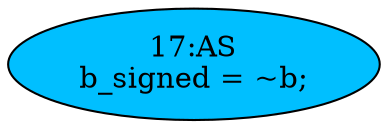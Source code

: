 strict digraph "" {
	node [label="\N"];
	"17:AS"	[ast="<pyverilog.vparser.ast.Assign object at 0x7fce3cd92510>",
		def_var="['b_signed']",
		fillcolor=deepskyblue,
		label="17:AS
b_signed = ~b;",
		statements="[]",
		style=filled,
		typ=Assign,
		use_var="['b']"];
}

